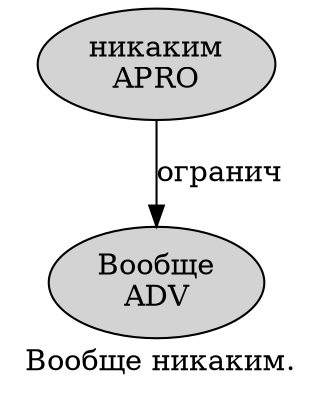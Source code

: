 digraph SENTENCE_4893 {
	graph [label="Вообще никаким."]
	node [style=filled]
		0 [label="Вообще
ADV" color="" fillcolor=lightgray penwidth=1 shape=ellipse]
		1 [label="никаким
APRO" color="" fillcolor=lightgray penwidth=1 shape=ellipse]
			1 -> 0 [label="огранич"]
}